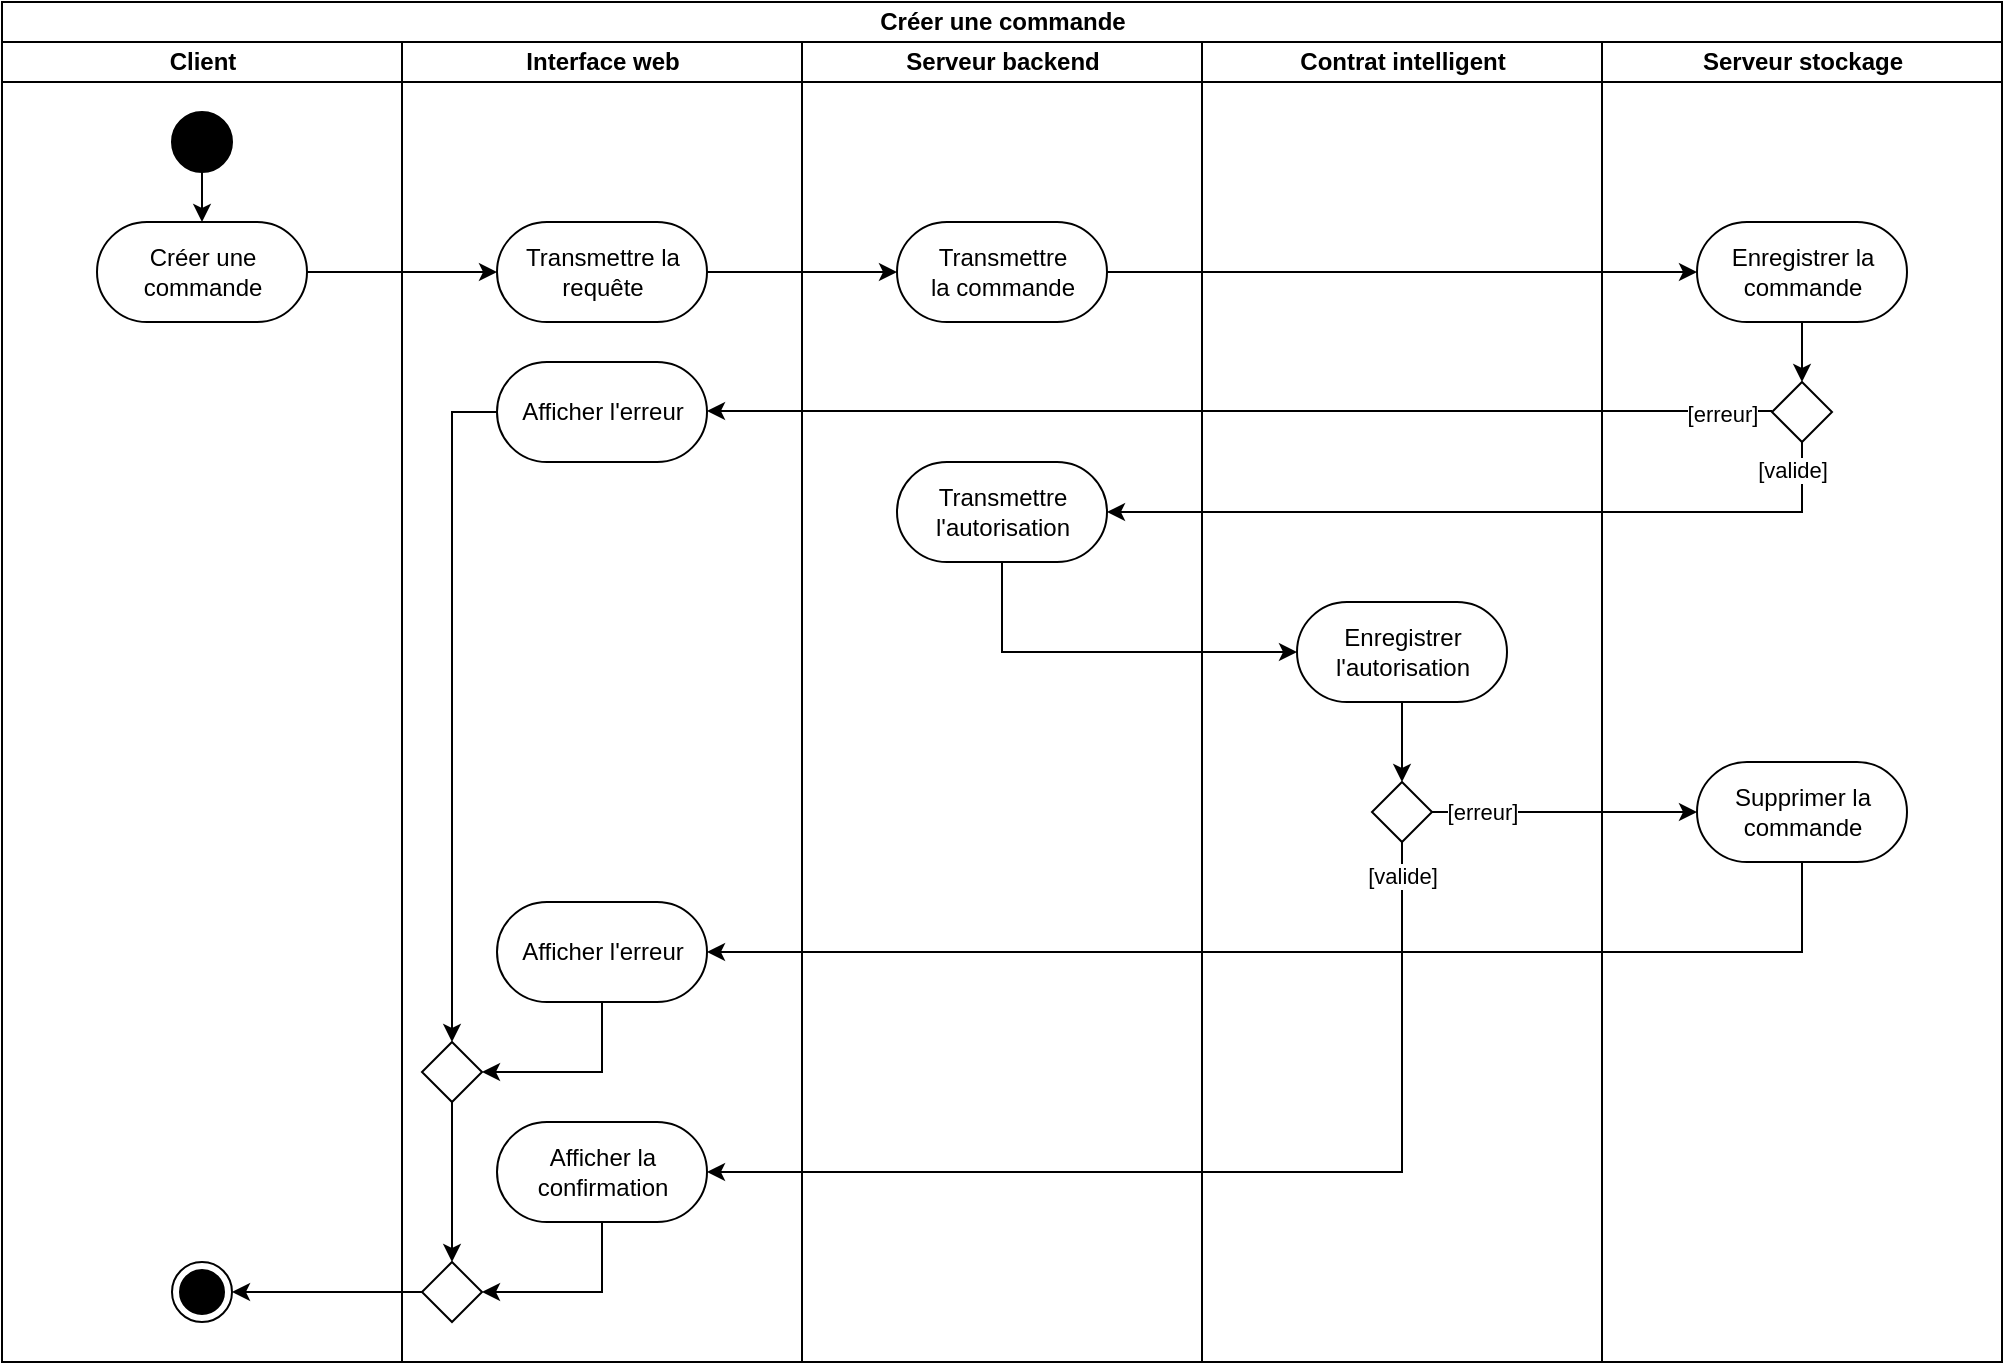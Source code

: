 <mxfile version="20.6.0" type="device"><diagram id="prtHgNgQTEPvFCAcTncT" name="Page-1"><mxGraphModel dx="1232" dy="1111" grid="1" gridSize="10" guides="1" tooltips="1" connect="1" arrows="1" fold="1" page="1" pageScale="1" pageWidth="827" pageHeight="1169" math="0" shadow="0"><root><mxCell id="0"/><mxCell id="1" parent="0"/><mxCell id="gqCPRbg1ySOSwZBqwjCc-161" value="Créer une commande" style="swimlane;html=1;childLayout=stackLayout;resizeParent=1;resizeParentMax=0;horizontal=1;startSize=20;horizontalStack=1;" parent="1" vertex="1"><mxGeometry x="40" y="500" width="1000" height="680" as="geometry"/></mxCell><mxCell id="gqCPRbg1ySOSwZBqwjCc-162" value="&lt;div&gt;Client&lt;/div&gt;" style="swimlane;html=1;startSize=20;horizontal=1;" parent="gqCPRbg1ySOSwZBqwjCc-161" vertex="1"><mxGeometry y="20" width="200" height="660" as="geometry"/></mxCell><mxCell id="gqCPRbg1ySOSwZBqwjCc-191" style="edgeStyle=orthogonalEdgeStyle;rounded=0;orthogonalLoop=1;jettySize=auto;html=1;" parent="gqCPRbg1ySOSwZBqwjCc-162" source="gqCPRbg1ySOSwZBqwjCc-189" target="gqCPRbg1ySOSwZBqwjCc-190" edge="1"><mxGeometry relative="1" as="geometry"/></mxCell><mxCell id="gqCPRbg1ySOSwZBqwjCc-189" value="" style="ellipse;fillColor=strokeColor;" parent="gqCPRbg1ySOSwZBqwjCc-162" vertex="1"><mxGeometry x="85" y="35" width="30" height="30" as="geometry"/></mxCell><mxCell id="gqCPRbg1ySOSwZBqwjCc-190" value="Créer une &lt;br&gt;commande" style="html=1;dashed=0;whitespace=wrap;shape=mxgraph.dfd.start" parent="gqCPRbg1ySOSwZBqwjCc-162" vertex="1"><mxGeometry x="47.5" y="90" width="105" height="50" as="geometry"/></mxCell><mxCell id="gqCPRbg1ySOSwZBqwjCc-213" value="" style="ellipse;html=1;shape=endState;fillColor=strokeColor;" parent="gqCPRbg1ySOSwZBqwjCc-162" vertex="1"><mxGeometry x="85" y="610" width="30" height="30" as="geometry"/></mxCell><mxCell id="gqCPRbg1ySOSwZBqwjCc-171" value="&lt;div&gt;Interface web&lt;/div&gt;" style="swimlane;html=1;startSize=20;horizontal=1;" parent="gqCPRbg1ySOSwZBqwjCc-161" vertex="1"><mxGeometry x="200" y="20" width="200" height="660" as="geometry"/></mxCell><mxCell id="D93zwOUkXb1hZYImK1kC-13" style="edgeStyle=orthogonalEdgeStyle;rounded=0;orthogonalLoop=1;jettySize=auto;html=1;entryX=0.5;entryY=0;entryDx=0;entryDy=0;" edge="1" parent="gqCPRbg1ySOSwZBqwjCc-171" source="VRyKBLCJ9ZqMblfWQvL1-23" target="VRyKBLCJ9ZqMblfWQvL1-67"><mxGeometry relative="1" as="geometry"/></mxCell><mxCell id="VRyKBLCJ9ZqMblfWQvL1-23" value="Afficher l'erreur" style="html=1;dashed=0;whitespace=wrap;shape=mxgraph.dfd.start" parent="gqCPRbg1ySOSwZBqwjCc-171" vertex="1"><mxGeometry x="47.5" y="160" width="105" height="50" as="geometry"/></mxCell><mxCell id="2dwwMPBNpz7O7Alznm1B-15" style="edgeStyle=orthogonalEdgeStyle;rounded=0;orthogonalLoop=1;jettySize=auto;html=1;entryX=1;entryY=0.5;entryDx=0;entryDy=0;" parent="gqCPRbg1ySOSwZBqwjCc-171" source="gqCPRbg1ySOSwZBqwjCc-212" target="VRyKBLCJ9ZqMblfWQvL1-47" edge="1"><mxGeometry relative="1" as="geometry"><Array as="points"><mxPoint x="100" y="625"/></Array></mxGeometry></mxCell><mxCell id="gqCPRbg1ySOSwZBqwjCc-212" value="Afficher la &lt;br&gt;confirmation" style="html=1;dashed=0;whitespace=wrap;shape=mxgraph.dfd.start" parent="gqCPRbg1ySOSwZBqwjCc-171" vertex="1"><mxGeometry x="47.5" y="540" width="105" height="50" as="geometry"/></mxCell><mxCell id="2dwwMPBNpz7O7Alznm1B-13" style="edgeStyle=orthogonalEdgeStyle;rounded=0;orthogonalLoop=1;jettySize=auto;html=1;entryX=1;entryY=0.5;entryDx=0;entryDy=0;" parent="gqCPRbg1ySOSwZBqwjCc-171" source="VRyKBLCJ9ZqMblfWQvL1-48" target="VRyKBLCJ9ZqMblfWQvL1-67" edge="1"><mxGeometry relative="1" as="geometry"><Array as="points"><mxPoint x="100" y="515"/></Array></mxGeometry></mxCell><mxCell id="VRyKBLCJ9ZqMblfWQvL1-48" value="Afficher l'erreur" style="html=1;dashed=0;whitespace=wrap;shape=mxgraph.dfd.start" parent="gqCPRbg1ySOSwZBqwjCc-171" vertex="1"><mxGeometry x="47.5" y="430" width="105" height="50" as="geometry"/></mxCell><mxCell id="VRyKBLCJ9ZqMblfWQvL1-47" value="" style="rhombus;" parent="gqCPRbg1ySOSwZBqwjCc-171" vertex="1"><mxGeometry x="10" y="610" width="30" height="30" as="geometry"/></mxCell><mxCell id="2dwwMPBNpz7O7Alznm1B-16" style="edgeStyle=orthogonalEdgeStyle;rounded=0;orthogonalLoop=1;jettySize=auto;html=1;entryX=0.5;entryY=0;entryDx=0;entryDy=0;" parent="gqCPRbg1ySOSwZBqwjCc-171" source="VRyKBLCJ9ZqMblfWQvL1-67" target="VRyKBLCJ9ZqMblfWQvL1-47" edge="1"><mxGeometry relative="1" as="geometry"/></mxCell><mxCell id="VRyKBLCJ9ZqMblfWQvL1-67" value="" style="rhombus;" parent="gqCPRbg1ySOSwZBqwjCc-171" vertex="1"><mxGeometry x="10" y="500" width="30" height="30" as="geometry"/></mxCell><mxCell id="D93zwOUkXb1hZYImK1kC-3" value="Transmettre la&lt;br&gt;requête" style="html=1;dashed=0;whitespace=wrap;shape=mxgraph.dfd.start" vertex="1" parent="gqCPRbg1ySOSwZBqwjCc-171"><mxGeometry x="47.5" y="90" width="105" height="50" as="geometry"/></mxCell><mxCell id="gqCPRbg1ySOSwZBqwjCc-181" value="&lt;div&gt;Serveur backend&lt;br&gt;&lt;/div&gt;" style="swimlane;html=1;startSize=20;horizontal=1;" parent="gqCPRbg1ySOSwZBqwjCc-161" vertex="1"><mxGeometry x="400" y="20" width="200" height="660" as="geometry"/></mxCell><mxCell id="gqCPRbg1ySOSwZBqwjCc-194" value="Transmettre &lt;br&gt;la commande " style="html=1;dashed=0;whitespace=wrap;shape=mxgraph.dfd.start" parent="gqCPRbg1ySOSwZBqwjCc-181" vertex="1"><mxGeometry x="47.5" y="90" width="105" height="50" as="geometry"/></mxCell><mxCell id="VRyKBLCJ9ZqMblfWQvL1-29" value="Transmettre &lt;br&gt;l'autorisation" style="html=1;dashed=0;whitespace=wrap;shape=mxgraph.dfd.start" parent="gqCPRbg1ySOSwZBqwjCc-181" vertex="1"><mxGeometry x="47.5" y="210" width="105" height="50" as="geometry"/></mxCell><mxCell id="gqCPRbg1ySOSwZBqwjCc-187" value="&lt;div&gt;Contrat intelligent&lt;/div&gt;" style="swimlane;html=1;startSize=20;horizontal=1;" parent="gqCPRbg1ySOSwZBqwjCc-161" vertex="1"><mxGeometry x="600" y="20" width="200" height="660" as="geometry"/></mxCell><mxCell id="gqCPRbg1ySOSwZBqwjCc-232" value="Enregistrer&lt;br&gt;l'autorisation" style="html=1;dashed=0;whitespace=wrap;shape=mxgraph.dfd.start" parent="gqCPRbg1ySOSwZBqwjCc-187" vertex="1"><mxGeometry x="47.5" y="280" width="105" height="50" as="geometry"/></mxCell><mxCell id="VRyKBLCJ9ZqMblfWQvL1-36" value="" style="rhombus;" parent="gqCPRbg1ySOSwZBqwjCc-187" vertex="1"><mxGeometry x="85" y="370" width="30" height="30" as="geometry"/></mxCell><mxCell id="VRyKBLCJ9ZqMblfWQvL1-38" style="edgeStyle=orthogonalEdgeStyle;rounded=0;orthogonalLoop=1;jettySize=auto;html=1;entryX=0.5;entryY=0;entryDx=0;entryDy=0;" parent="gqCPRbg1ySOSwZBqwjCc-187" source="gqCPRbg1ySOSwZBqwjCc-232" target="VRyKBLCJ9ZqMblfWQvL1-36" edge="1"><mxGeometry relative="1" as="geometry"/></mxCell><mxCell id="VRyKBLCJ9ZqMblfWQvL1-16" style="edgeStyle=orthogonalEdgeStyle;rounded=0;orthogonalLoop=1;jettySize=auto;html=1;entryX=1;entryY=0.5;entryDx=0;entryDy=0;entryPerimeter=0;" parent="gqCPRbg1ySOSwZBqwjCc-161" source="VRyKBLCJ9ZqMblfWQvL1-13" target="VRyKBLCJ9ZqMblfWQvL1-29" edge="1"><mxGeometry relative="1" as="geometry"><mxPoint x="700" y="440" as="targetPoint"/><Array as="points"><mxPoint x="900" y="255"/></Array></mxGeometry></mxCell><mxCell id="VRyKBLCJ9ZqMblfWQvL1-35" style="edgeStyle=orthogonalEdgeStyle;rounded=0;orthogonalLoop=1;jettySize=auto;html=1;" parent="gqCPRbg1ySOSwZBqwjCc-161" source="VRyKBLCJ9ZqMblfWQvL1-29" target="gqCPRbg1ySOSwZBqwjCc-232" edge="1"><mxGeometry relative="1" as="geometry"><mxPoint x="850" y="515" as="targetPoint"/><Array as="points"><mxPoint x="500" y="325"/></Array></mxGeometry></mxCell><mxCell id="VRyKBLCJ9ZqMblfWQvL1-42" style="edgeStyle=orthogonalEdgeStyle;rounded=0;orthogonalLoop=1;jettySize=auto;html=1;entryX=0;entryY=0.5;entryDx=0;entryDy=0;entryPerimeter=0;" parent="gqCPRbg1ySOSwZBqwjCc-161" source="VRyKBLCJ9ZqMblfWQvL1-36" target="VRyKBLCJ9ZqMblfWQvL1-41" edge="1"><mxGeometry relative="1" as="geometry"/></mxCell><mxCell id="2dwwMPBNpz7O7Alznm1B-9" value="[erreur]" style="edgeLabel;html=1;align=center;verticalAlign=middle;resizable=0;points=[];" parent="VRyKBLCJ9ZqMblfWQvL1-42" vertex="1" connectable="0"><mxGeometry x="-0.742" relative="1" as="geometry"><mxPoint x="8" as="offset"/></mxGeometry></mxCell><mxCell id="VRyKBLCJ9ZqMblfWQvL1-43" style="edgeStyle=orthogonalEdgeStyle;rounded=0;orthogonalLoop=1;jettySize=auto;html=1;entryX=1;entryY=0.5;entryDx=0;entryDy=0;entryPerimeter=0;" parent="gqCPRbg1ySOSwZBqwjCc-161" source="VRyKBLCJ9ZqMblfWQvL1-36" target="gqCPRbg1ySOSwZBqwjCc-212" edge="1"><mxGeometry relative="1" as="geometry"><Array as="points"><mxPoint x="700" y="585"/></Array></mxGeometry></mxCell><mxCell id="2dwwMPBNpz7O7Alznm1B-8" value="&lt;div&gt;[valide]&lt;/div&gt;" style="edgeLabel;html=1;align=center;verticalAlign=middle;resizable=0;points=[];" parent="VRyKBLCJ9ZqMblfWQvL1-43" vertex="1" connectable="0"><mxGeometry x="-0.839" relative="1" as="geometry"><mxPoint y="-25" as="offset"/></mxGeometry></mxCell><mxCell id="2dwwMPBNpz7O7Alznm1B-17" style="edgeStyle=orthogonalEdgeStyle;rounded=0;orthogonalLoop=1;jettySize=auto;html=1;entryX=1;entryY=0.5;entryDx=0;entryDy=0;" parent="gqCPRbg1ySOSwZBqwjCc-161" source="VRyKBLCJ9ZqMblfWQvL1-47" target="gqCPRbg1ySOSwZBqwjCc-213" edge="1"><mxGeometry relative="1" as="geometry"/></mxCell><mxCell id="D93zwOUkXb1hZYImK1kC-4" style="edgeStyle=orthogonalEdgeStyle;rounded=0;orthogonalLoop=1;jettySize=auto;html=1;entryX=0;entryY=0.5;entryDx=0;entryDy=0;entryPerimeter=0;" edge="1" parent="gqCPRbg1ySOSwZBqwjCc-161" source="gqCPRbg1ySOSwZBqwjCc-190" target="D93zwOUkXb1hZYImK1kC-3"><mxGeometry relative="1" as="geometry"/></mxCell><mxCell id="D93zwOUkXb1hZYImK1kC-5" style="edgeStyle=orthogonalEdgeStyle;rounded=0;orthogonalLoop=1;jettySize=auto;html=1;entryX=0;entryY=0.5;entryDx=0;entryDy=0;entryPerimeter=0;" edge="1" parent="gqCPRbg1ySOSwZBqwjCc-161" source="D93zwOUkXb1hZYImK1kC-3" target="gqCPRbg1ySOSwZBqwjCc-194"><mxGeometry relative="1" as="geometry"/></mxCell><mxCell id="D93zwOUkXb1hZYImK1kC-7" style="edgeStyle=orthogonalEdgeStyle;rounded=0;orthogonalLoop=1;jettySize=auto;html=1;entryX=0;entryY=0.5;entryDx=0;entryDy=0;entryPerimeter=0;" edge="1" parent="gqCPRbg1ySOSwZBqwjCc-161" source="gqCPRbg1ySOSwZBqwjCc-194" target="D93zwOUkXb1hZYImK1kC-6"><mxGeometry relative="1" as="geometry"/></mxCell><mxCell id="D93zwOUkXb1hZYImK1kC-12" style="edgeStyle=orthogonalEdgeStyle;rounded=0;orthogonalLoop=1;jettySize=auto;html=1;entryX=1;entryY=0.5;entryDx=0;entryDy=0;entryPerimeter=0;" edge="1" parent="gqCPRbg1ySOSwZBqwjCc-161" source="VRyKBLCJ9ZqMblfWQvL1-41" target="VRyKBLCJ9ZqMblfWQvL1-48"><mxGeometry relative="1" as="geometry"><Array as="points"><mxPoint x="900" y="475"/></Array></mxGeometry></mxCell><mxCell id="gqCPRbg1ySOSwZBqwjCc-188" value="Serveur stockage" style="swimlane;html=1;startSize=20;horizontal=1;" parent="gqCPRbg1ySOSwZBqwjCc-161" vertex="1"><mxGeometry x="800" y="20" width="200" height="660" as="geometry"/></mxCell><mxCell id="VRyKBLCJ9ZqMblfWQvL1-13" value="" style="rhombus;" parent="gqCPRbg1ySOSwZBqwjCc-188" vertex="1"><mxGeometry x="85" y="170" width="30" height="30" as="geometry"/></mxCell><mxCell id="VRyKBLCJ9ZqMblfWQvL1-41" value="Supprimer la&lt;br&gt;commande" style="html=1;dashed=0;whitespace=wrap;shape=mxgraph.dfd.start" parent="gqCPRbg1ySOSwZBqwjCc-188" vertex="1"><mxGeometry x="47.5" y="360" width="105" height="50" as="geometry"/></mxCell><mxCell id="2dwwMPBNpz7O7Alznm1B-4" value="[valide]" style="edgeLabel;html=1;align=center;verticalAlign=middle;resizable=0;points=[];" parent="gqCPRbg1ySOSwZBqwjCc-188" vertex="1" connectable="0"><mxGeometry x="102.5" y="380" as="geometry"><mxPoint x="-8" y="-166" as="offset"/></mxGeometry></mxCell><mxCell id="D93zwOUkXb1hZYImK1kC-11" style="edgeStyle=orthogonalEdgeStyle;rounded=0;orthogonalLoop=1;jettySize=auto;html=1;entryX=0.5;entryY=0;entryDx=0;entryDy=0;" edge="1" parent="gqCPRbg1ySOSwZBqwjCc-188" source="D93zwOUkXb1hZYImK1kC-6" target="VRyKBLCJ9ZqMblfWQvL1-13"><mxGeometry relative="1" as="geometry"/></mxCell><mxCell id="D93zwOUkXb1hZYImK1kC-6" value="Enregistrer la&lt;br&gt;commande" style="html=1;dashed=0;whitespace=wrap;shape=mxgraph.dfd.start" vertex="1" parent="gqCPRbg1ySOSwZBqwjCc-188"><mxGeometry x="47.5" y="90" width="105" height="50" as="geometry"/></mxCell><mxCell id="D93zwOUkXb1hZYImK1kC-14" style="edgeStyle=orthogonalEdgeStyle;rounded=0;orthogonalLoop=1;jettySize=auto;html=1;entryX=1;entryY=0.5;entryDx=0;entryDy=0;entryPerimeter=0;" edge="1" parent="gqCPRbg1ySOSwZBqwjCc-188"><mxGeometry relative="1" as="geometry"><mxPoint x="85" y="184.5" as="sourcePoint"/><mxPoint x="-447.5" y="184.5" as="targetPoint"/></mxGeometry></mxCell><mxCell id="D93zwOUkXb1hZYImK1kC-15" value="[erreur]" style="edgeLabel;html=1;align=center;verticalAlign=middle;resizable=0;points=[];" vertex="1" connectable="0" parent="D93zwOUkXb1hZYImK1kC-14"><mxGeometry x="-0.914" y="-1" relative="1" as="geometry"><mxPoint x="-2" y="2" as="offset"/></mxGeometry></mxCell></root></mxGraphModel></diagram></mxfile>